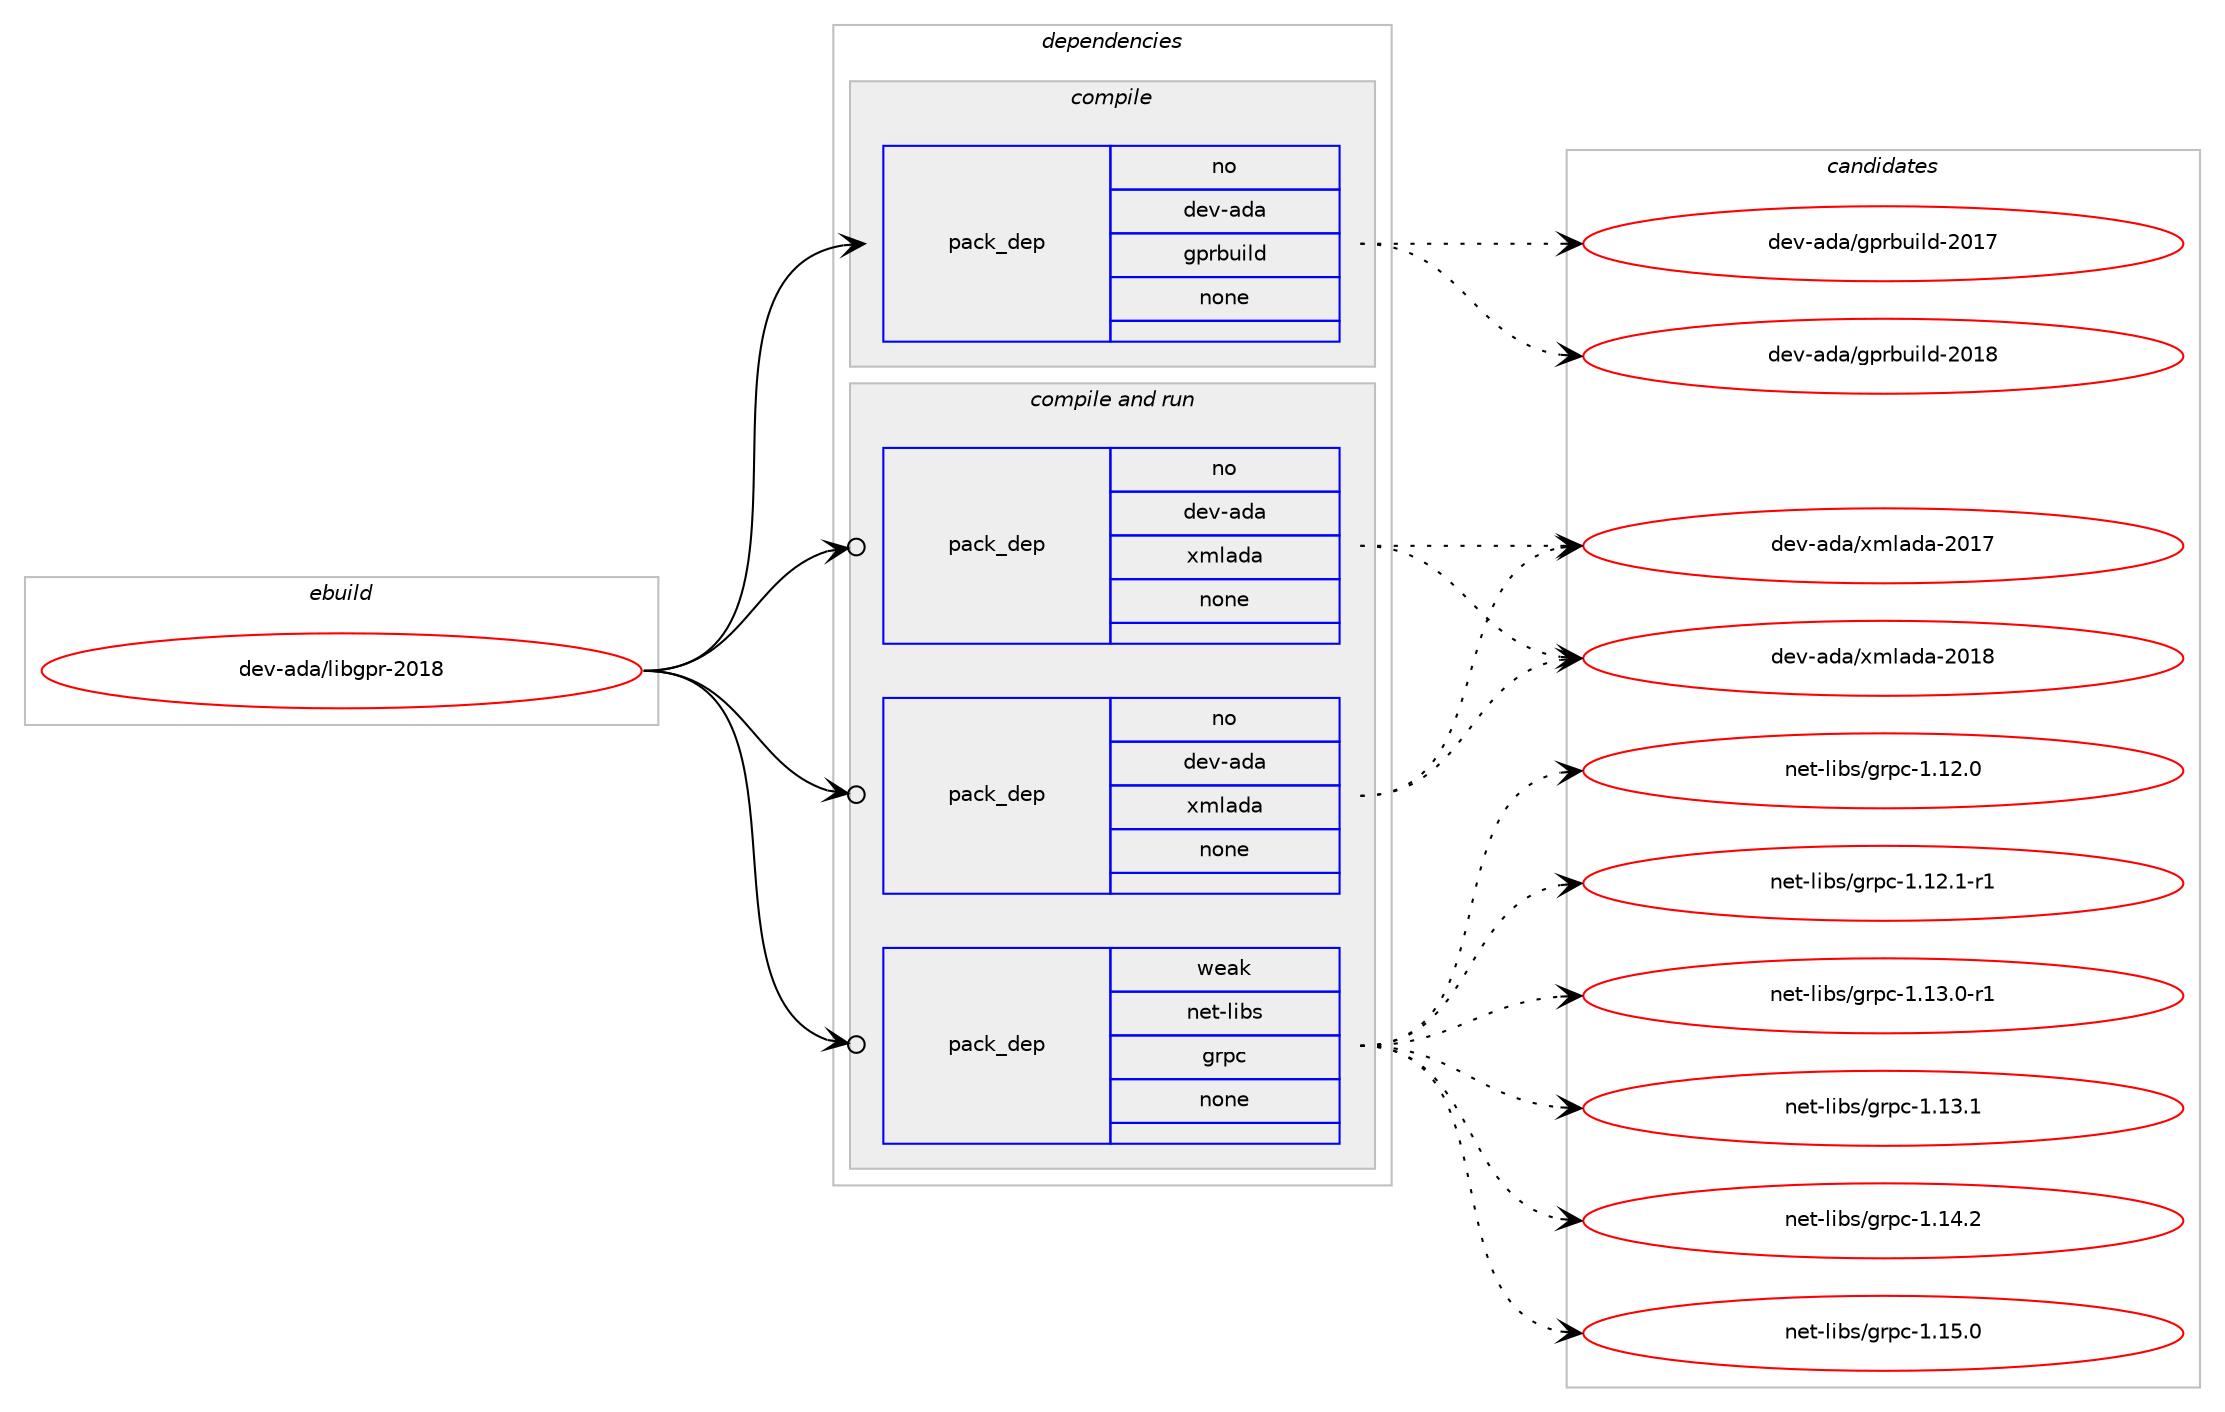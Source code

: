digraph prolog {

# *************
# Graph options
# *************

newrank=true;
concentrate=true;
compound=true;
graph [rankdir=LR,fontname=Helvetica,fontsize=10,ranksep=1.5];#, ranksep=2.5, nodesep=0.2];
edge  [arrowhead=vee];
node  [fontname=Helvetica,fontsize=10];

# **********
# The ebuild
# **********

subgraph cluster_leftcol {
color=gray;
rank=same;
label=<<i>ebuild</i>>;
id [label="dev-ada/libgpr-2018", color=red, width=4, href="../dev-ada/libgpr-2018.svg"];
}

# ****************
# The dependencies
# ****************

subgraph cluster_midcol {
color=gray;
label=<<i>dependencies</i>>;
subgraph cluster_compile {
fillcolor="#eeeeee";
style=filled;
label=<<i>compile</i>>;
subgraph pack3500 {
dependency4642 [label=<<TABLE BORDER="0" CELLBORDER="1" CELLSPACING="0" CELLPADDING="4" WIDTH="220"><TR><TD ROWSPAN="6" CELLPADDING="30">pack_dep</TD></TR><TR><TD WIDTH="110">no</TD></TR><TR><TD>dev-ada</TD></TR><TR><TD>gprbuild</TD></TR><TR><TD>none</TD></TR><TR><TD></TD></TR></TABLE>>, shape=none, color=blue];
}
id:e -> dependency4642:w [weight=20,style="solid",arrowhead="vee"];
}
subgraph cluster_compileandrun {
fillcolor="#eeeeee";
style=filled;
label=<<i>compile and run</i>>;
subgraph pack3501 {
dependency4643 [label=<<TABLE BORDER="0" CELLBORDER="1" CELLSPACING="0" CELLPADDING="4" WIDTH="220"><TR><TD ROWSPAN="6" CELLPADDING="30">pack_dep</TD></TR><TR><TD WIDTH="110">no</TD></TR><TR><TD>dev-ada</TD></TR><TR><TD>xmlada</TD></TR><TR><TD>none</TD></TR><TR><TD></TD></TR></TABLE>>, shape=none, color=blue];
}
id:e -> dependency4643:w [weight=20,style="solid",arrowhead="odotvee"];
subgraph pack3502 {
dependency4644 [label=<<TABLE BORDER="0" CELLBORDER="1" CELLSPACING="0" CELLPADDING="4" WIDTH="220"><TR><TD ROWSPAN="6" CELLPADDING="30">pack_dep</TD></TR><TR><TD WIDTH="110">no</TD></TR><TR><TD>dev-ada</TD></TR><TR><TD>xmlada</TD></TR><TR><TD>none</TD></TR><TR><TD></TD></TR></TABLE>>, shape=none, color=blue];
}
id:e -> dependency4644:w [weight=20,style="solid",arrowhead="odotvee"];
subgraph pack3503 {
dependency4645 [label=<<TABLE BORDER="0" CELLBORDER="1" CELLSPACING="0" CELLPADDING="4" WIDTH="220"><TR><TD ROWSPAN="6" CELLPADDING="30">pack_dep</TD></TR><TR><TD WIDTH="110">weak</TD></TR><TR><TD>net-libs</TD></TR><TR><TD>grpc</TD></TR><TR><TD>none</TD></TR><TR><TD></TD></TR></TABLE>>, shape=none, color=blue];
}
id:e -> dependency4645:w [weight=20,style="solid",arrowhead="odotvee"];
}
subgraph cluster_run {
fillcolor="#eeeeee";
style=filled;
label=<<i>run</i>>;
}
}

# **************
# The candidates
# **************

subgraph cluster_choices {
rank=same;
color=gray;
label=<<i>candidates</i>>;

subgraph choice3500 {
color=black;
nodesep=1;
choice10010111845971009747103112114981171051081004550484955 [label="dev-ada/gprbuild-2017", color=red, width=4,href="../dev-ada/gprbuild-2017.svg"];
choice10010111845971009747103112114981171051081004550484956 [label="dev-ada/gprbuild-2018", color=red, width=4,href="../dev-ada/gprbuild-2018.svg"];
dependency4642:e -> choice10010111845971009747103112114981171051081004550484955:w [style=dotted,weight="100"];
dependency4642:e -> choice10010111845971009747103112114981171051081004550484956:w [style=dotted,weight="100"];
}
subgraph choice3501 {
color=black;
nodesep=1;
choice1001011184597100974712010910897100974550484955 [label="dev-ada/xmlada-2017", color=red, width=4,href="../dev-ada/xmlada-2017.svg"];
choice1001011184597100974712010910897100974550484956 [label="dev-ada/xmlada-2018", color=red, width=4,href="../dev-ada/xmlada-2018.svg"];
dependency4643:e -> choice1001011184597100974712010910897100974550484955:w [style=dotted,weight="100"];
dependency4643:e -> choice1001011184597100974712010910897100974550484956:w [style=dotted,weight="100"];
}
subgraph choice3502 {
color=black;
nodesep=1;
choice1001011184597100974712010910897100974550484955 [label="dev-ada/xmlada-2017", color=red, width=4,href="../dev-ada/xmlada-2017.svg"];
choice1001011184597100974712010910897100974550484956 [label="dev-ada/xmlada-2018", color=red, width=4,href="../dev-ada/xmlada-2018.svg"];
dependency4644:e -> choice1001011184597100974712010910897100974550484955:w [style=dotted,weight="100"];
dependency4644:e -> choice1001011184597100974712010910897100974550484956:w [style=dotted,weight="100"];
}
subgraph choice3503 {
color=black;
nodesep=1;
choice1101011164510810598115471031141129945494649504648 [label="net-libs/grpc-1.12.0", color=red, width=4,href="../net-libs/grpc-1.12.0.svg"];
choice11010111645108105981154710311411299454946495046494511449 [label="net-libs/grpc-1.12.1-r1", color=red, width=4,href="../net-libs/grpc-1.12.1-r1.svg"];
choice11010111645108105981154710311411299454946495146484511449 [label="net-libs/grpc-1.13.0-r1", color=red, width=4,href="../net-libs/grpc-1.13.0-r1.svg"];
choice1101011164510810598115471031141129945494649514649 [label="net-libs/grpc-1.13.1", color=red, width=4,href="../net-libs/grpc-1.13.1.svg"];
choice1101011164510810598115471031141129945494649524650 [label="net-libs/grpc-1.14.2", color=red, width=4,href="../net-libs/grpc-1.14.2.svg"];
choice1101011164510810598115471031141129945494649534648 [label="net-libs/grpc-1.15.0", color=red, width=4,href="../net-libs/grpc-1.15.0.svg"];
dependency4645:e -> choice1101011164510810598115471031141129945494649504648:w [style=dotted,weight="100"];
dependency4645:e -> choice11010111645108105981154710311411299454946495046494511449:w [style=dotted,weight="100"];
dependency4645:e -> choice11010111645108105981154710311411299454946495146484511449:w [style=dotted,weight="100"];
dependency4645:e -> choice1101011164510810598115471031141129945494649514649:w [style=dotted,weight="100"];
dependency4645:e -> choice1101011164510810598115471031141129945494649524650:w [style=dotted,weight="100"];
dependency4645:e -> choice1101011164510810598115471031141129945494649534648:w [style=dotted,weight="100"];
}
}

}
